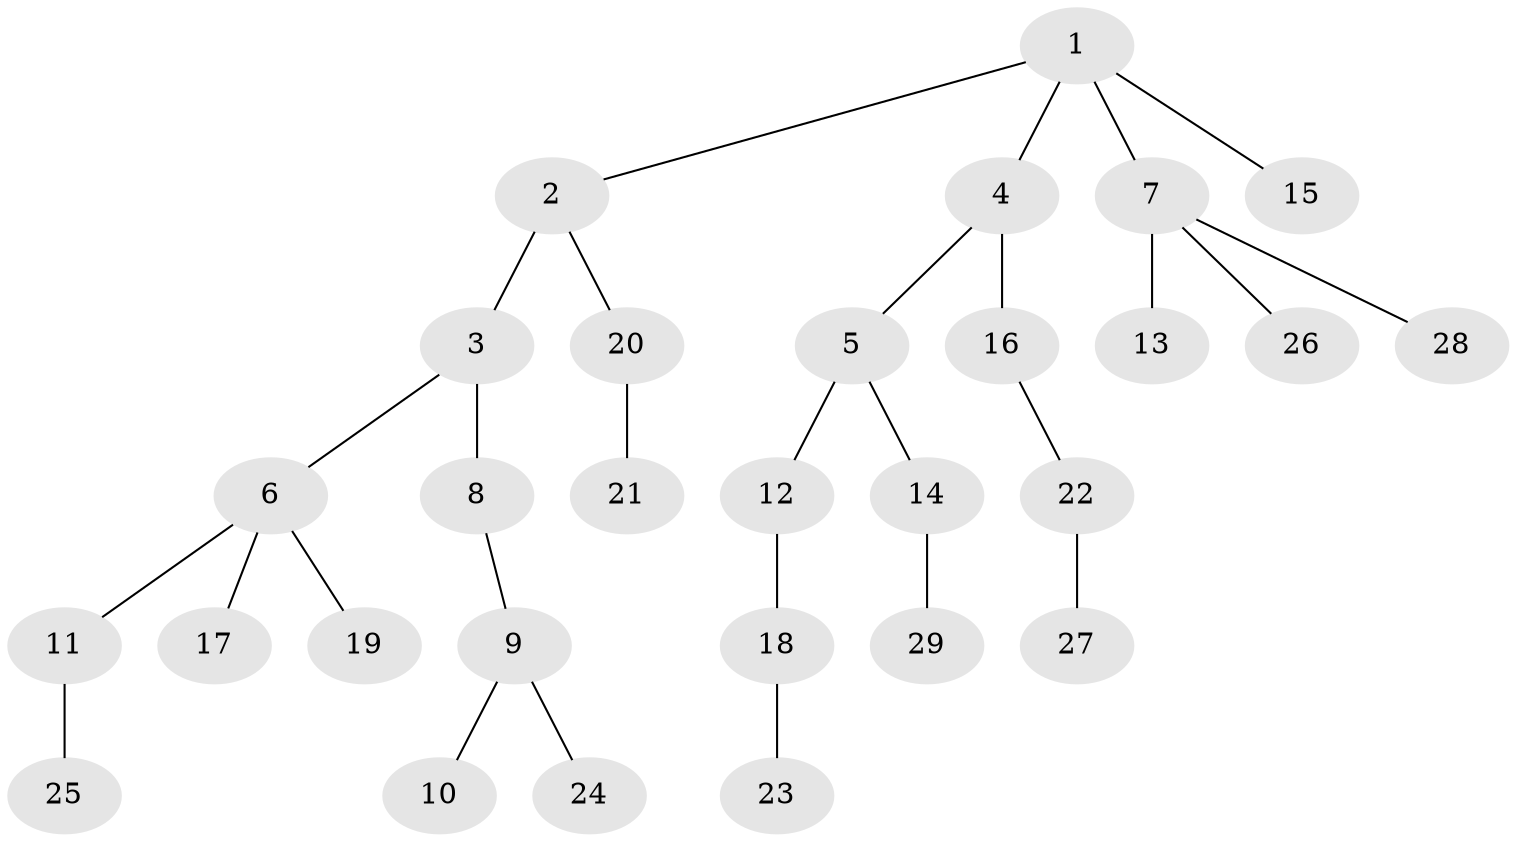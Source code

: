 // original degree distribution, {5: 0.043010752688172046, 6: 0.010752688172043012, 4: 0.07526881720430108, 2: 0.22580645161290322, 3: 0.15053763440860216, 1: 0.4946236559139785}
// Generated by graph-tools (version 1.1) at 2025/51/03/04/25 22:51:56]
// undirected, 29 vertices, 28 edges
graph export_dot {
  node [color=gray90,style=filled];
  1;
  2;
  3;
  4;
  5;
  6;
  7;
  8;
  9;
  10;
  11;
  12;
  13;
  14;
  15;
  16;
  17;
  18;
  19;
  20;
  21;
  22;
  23;
  24;
  25;
  26;
  27;
  28;
  29;
  1 -- 2 [weight=1.0];
  1 -- 4 [weight=1.0];
  1 -- 7 [weight=1.0];
  1 -- 15 [weight=1.0];
  2 -- 3 [weight=2.0];
  2 -- 20 [weight=1.0];
  3 -- 6 [weight=1.0];
  3 -- 8 [weight=1.0];
  4 -- 5 [weight=1.0];
  4 -- 16 [weight=1.0];
  5 -- 12 [weight=1.0];
  5 -- 14 [weight=1.0];
  6 -- 11 [weight=1.0];
  6 -- 17 [weight=1.0];
  6 -- 19 [weight=1.0];
  7 -- 13 [weight=1.0];
  7 -- 26 [weight=1.0];
  7 -- 28 [weight=1.0];
  8 -- 9 [weight=1.0];
  9 -- 10 [weight=1.0];
  9 -- 24 [weight=1.0];
  11 -- 25 [weight=2.0];
  12 -- 18 [weight=1.0];
  14 -- 29 [weight=1.0];
  16 -- 22 [weight=1.0];
  18 -- 23 [weight=1.0];
  20 -- 21 [weight=1.0];
  22 -- 27 [weight=1.0];
}
